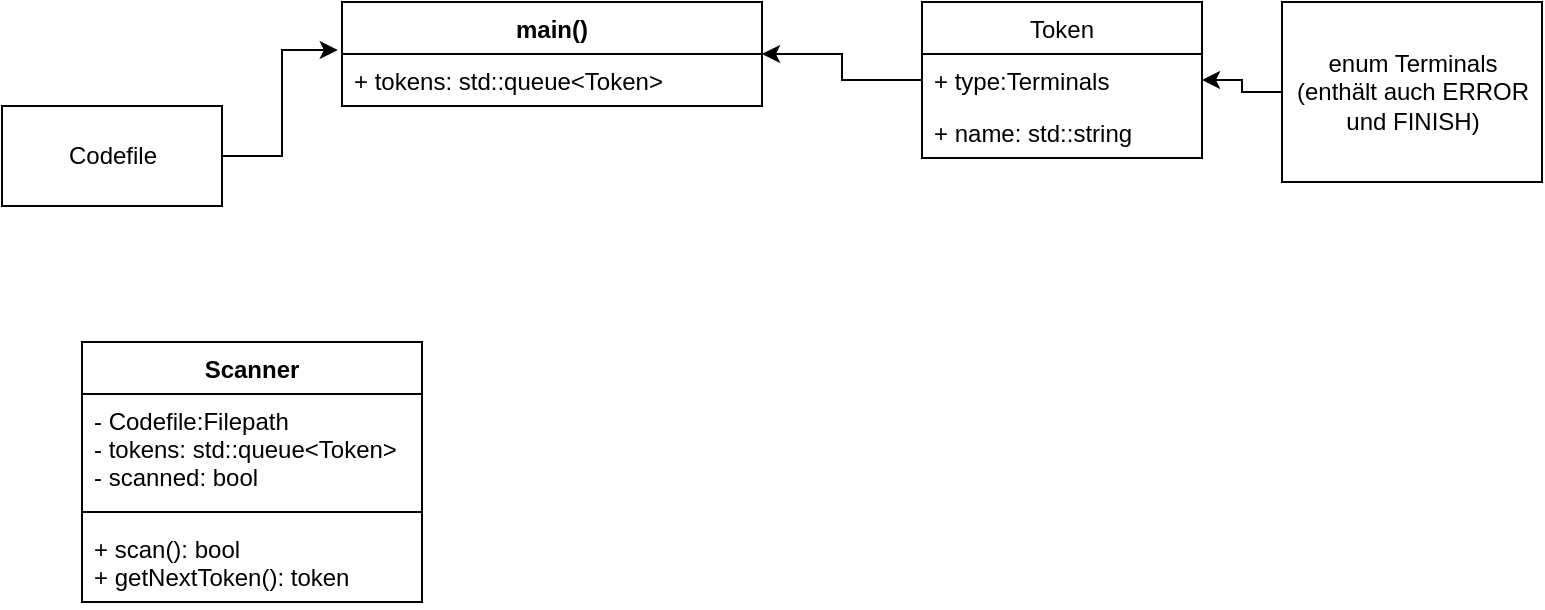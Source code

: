 <mxfile version="13.8.0" type="github">
  <diagram name="Page-1" id="c4acf3e9-155e-7222-9cf6-157b1a14988f">
    <mxGraphModel dx="1025" dy="1160" grid="1" gridSize="10" guides="1" tooltips="1" connect="1" arrows="1" fold="1" page="1" pageScale="1" pageWidth="850" pageHeight="1100" background="#ffffff" math="0" shadow="0">
      <root>
        <mxCell id="0" />
        <mxCell id="1" parent="0" />
        <mxCell id="LNcLyEtPPPjx2cFFu8yj-10" value="main()" style="swimlane;fontStyle=1;align=center;verticalAlign=top;childLayout=stackLayout;horizontal=1;startSize=26;horizontalStack=0;resizeParent=1;resizeParentMax=0;resizeLast=0;collapsible=1;marginBottom=0;" vertex="1" parent="1">
          <mxGeometry x="200" y="40" width="210" height="52" as="geometry">
            <mxRectangle x="320" y="40" width="70" height="26" as="alternateBounds" />
          </mxGeometry>
        </mxCell>
        <mxCell id="LNcLyEtPPPjx2cFFu8yj-11" value="+ tokens: std::queue&lt;Token&gt;" style="text;strokeColor=none;fillColor=none;align=left;verticalAlign=top;spacingLeft=4;spacingRight=4;overflow=hidden;rotatable=0;points=[[0,0.5],[1,0.5]];portConstraint=eastwest;" vertex="1" parent="LNcLyEtPPPjx2cFFu8yj-10">
          <mxGeometry y="26" width="210" height="26" as="geometry" />
        </mxCell>
        <mxCell id="LNcLyEtPPPjx2cFFu8yj-14" value="Token" style="swimlane;fontStyle=0;childLayout=stackLayout;horizontal=1;startSize=26;fillColor=none;horizontalStack=0;resizeParent=1;resizeParentMax=0;resizeLast=0;collapsible=1;marginBottom=0;" vertex="1" parent="1">
          <mxGeometry x="490" y="40" width="140" height="78" as="geometry" />
        </mxCell>
        <mxCell id="LNcLyEtPPPjx2cFFu8yj-15" value="+ type:Terminals" style="text;strokeColor=none;fillColor=none;align=left;verticalAlign=top;spacingLeft=4;spacingRight=4;overflow=hidden;rotatable=0;points=[[0,0.5],[1,0.5]];portConstraint=eastwest;" vertex="1" parent="LNcLyEtPPPjx2cFFu8yj-14">
          <mxGeometry y="26" width="140" height="26" as="geometry" />
        </mxCell>
        <mxCell id="LNcLyEtPPPjx2cFFu8yj-16" value="+ name: std::string" style="text;strokeColor=none;fillColor=none;align=left;verticalAlign=top;spacingLeft=4;spacingRight=4;overflow=hidden;rotatable=0;points=[[0,0.5],[1,0.5]];portConstraint=eastwest;" vertex="1" parent="LNcLyEtPPPjx2cFFu8yj-14">
          <mxGeometry y="52" width="140" height="26" as="geometry" />
        </mxCell>
        <mxCell id="LNcLyEtPPPjx2cFFu8yj-23" style="edgeStyle=orthogonalEdgeStyle;rounded=0;orthogonalLoop=1;jettySize=auto;html=1;exitX=0;exitY=0.5;exitDx=0;exitDy=0;entryX=1;entryY=0.5;entryDx=0;entryDy=0;" edge="1" parent="1" source="LNcLyEtPPPjx2cFFu8yj-18" target="LNcLyEtPPPjx2cFFu8yj-14">
          <mxGeometry relative="1" as="geometry" />
        </mxCell>
        <mxCell id="LNcLyEtPPPjx2cFFu8yj-18" value="enum Terminals&lt;br&gt;(enthält auch ERROR &lt;br&gt;und FINISH)" style="html=1;" vertex="1" parent="1">
          <mxGeometry x="670" y="40" width="130" height="90" as="geometry" />
        </mxCell>
        <mxCell id="LNcLyEtPPPjx2cFFu8yj-21" style="edgeStyle=orthogonalEdgeStyle;rounded=0;orthogonalLoop=1;jettySize=auto;html=1;exitX=1;exitY=0.5;exitDx=0;exitDy=0;entryX=-0.01;entryY=-0.077;entryDx=0;entryDy=0;entryPerimeter=0;" edge="1" parent="1" source="LNcLyEtPPPjx2cFFu8yj-20" target="LNcLyEtPPPjx2cFFu8yj-11">
          <mxGeometry relative="1" as="geometry" />
        </mxCell>
        <mxCell id="LNcLyEtPPPjx2cFFu8yj-20" value="Codefile" style="html=1;" vertex="1" parent="1">
          <mxGeometry x="30" y="92" width="110" height="50" as="geometry" />
        </mxCell>
        <mxCell id="LNcLyEtPPPjx2cFFu8yj-22" style="edgeStyle=orthogonalEdgeStyle;rounded=0;orthogonalLoop=1;jettySize=auto;html=1;exitX=0;exitY=0.5;exitDx=0;exitDy=0;entryX=1;entryY=0.5;entryDx=0;entryDy=0;" edge="1" parent="1" source="LNcLyEtPPPjx2cFFu8yj-15" target="LNcLyEtPPPjx2cFFu8yj-10">
          <mxGeometry relative="1" as="geometry" />
        </mxCell>
        <mxCell id="LNcLyEtPPPjx2cFFu8yj-24" value="Scanner" style="swimlane;fontStyle=1;align=center;verticalAlign=top;childLayout=stackLayout;horizontal=1;startSize=26;horizontalStack=0;resizeParent=1;resizeParentMax=0;resizeLast=0;collapsible=1;marginBottom=0;" vertex="1" parent="1">
          <mxGeometry x="70" y="210" width="170" height="130" as="geometry" />
        </mxCell>
        <mxCell id="LNcLyEtPPPjx2cFFu8yj-25" value="- Codefile:Filepath&#xa;- tokens: std::queue&lt;Token&gt;&#xa;- scanned: bool&#xa;&#xa;" style="text;strokeColor=none;fillColor=none;align=left;verticalAlign=top;spacingLeft=4;spacingRight=4;overflow=hidden;rotatable=0;points=[[0,0.5],[1,0.5]];portConstraint=eastwest;" vertex="1" parent="LNcLyEtPPPjx2cFFu8yj-24">
          <mxGeometry y="26" width="170" height="54" as="geometry" />
        </mxCell>
        <mxCell id="LNcLyEtPPPjx2cFFu8yj-26" value="" style="line;strokeWidth=1;fillColor=none;align=left;verticalAlign=middle;spacingTop=-1;spacingLeft=3;spacingRight=3;rotatable=0;labelPosition=right;points=[];portConstraint=eastwest;" vertex="1" parent="LNcLyEtPPPjx2cFFu8yj-24">
          <mxGeometry y="80" width="170" height="10" as="geometry" />
        </mxCell>
        <mxCell id="LNcLyEtPPPjx2cFFu8yj-27" value="+ scan(): bool&#xa;+ getNextToken(): token&#xa;" style="text;strokeColor=none;fillColor=none;align=left;verticalAlign=top;spacingLeft=4;spacingRight=4;overflow=hidden;rotatable=0;points=[[0,0.5],[1,0.5]];portConstraint=eastwest;" vertex="1" parent="LNcLyEtPPPjx2cFFu8yj-24">
          <mxGeometry y="90" width="170" height="40" as="geometry" />
        </mxCell>
      </root>
    </mxGraphModel>
  </diagram>
</mxfile>
